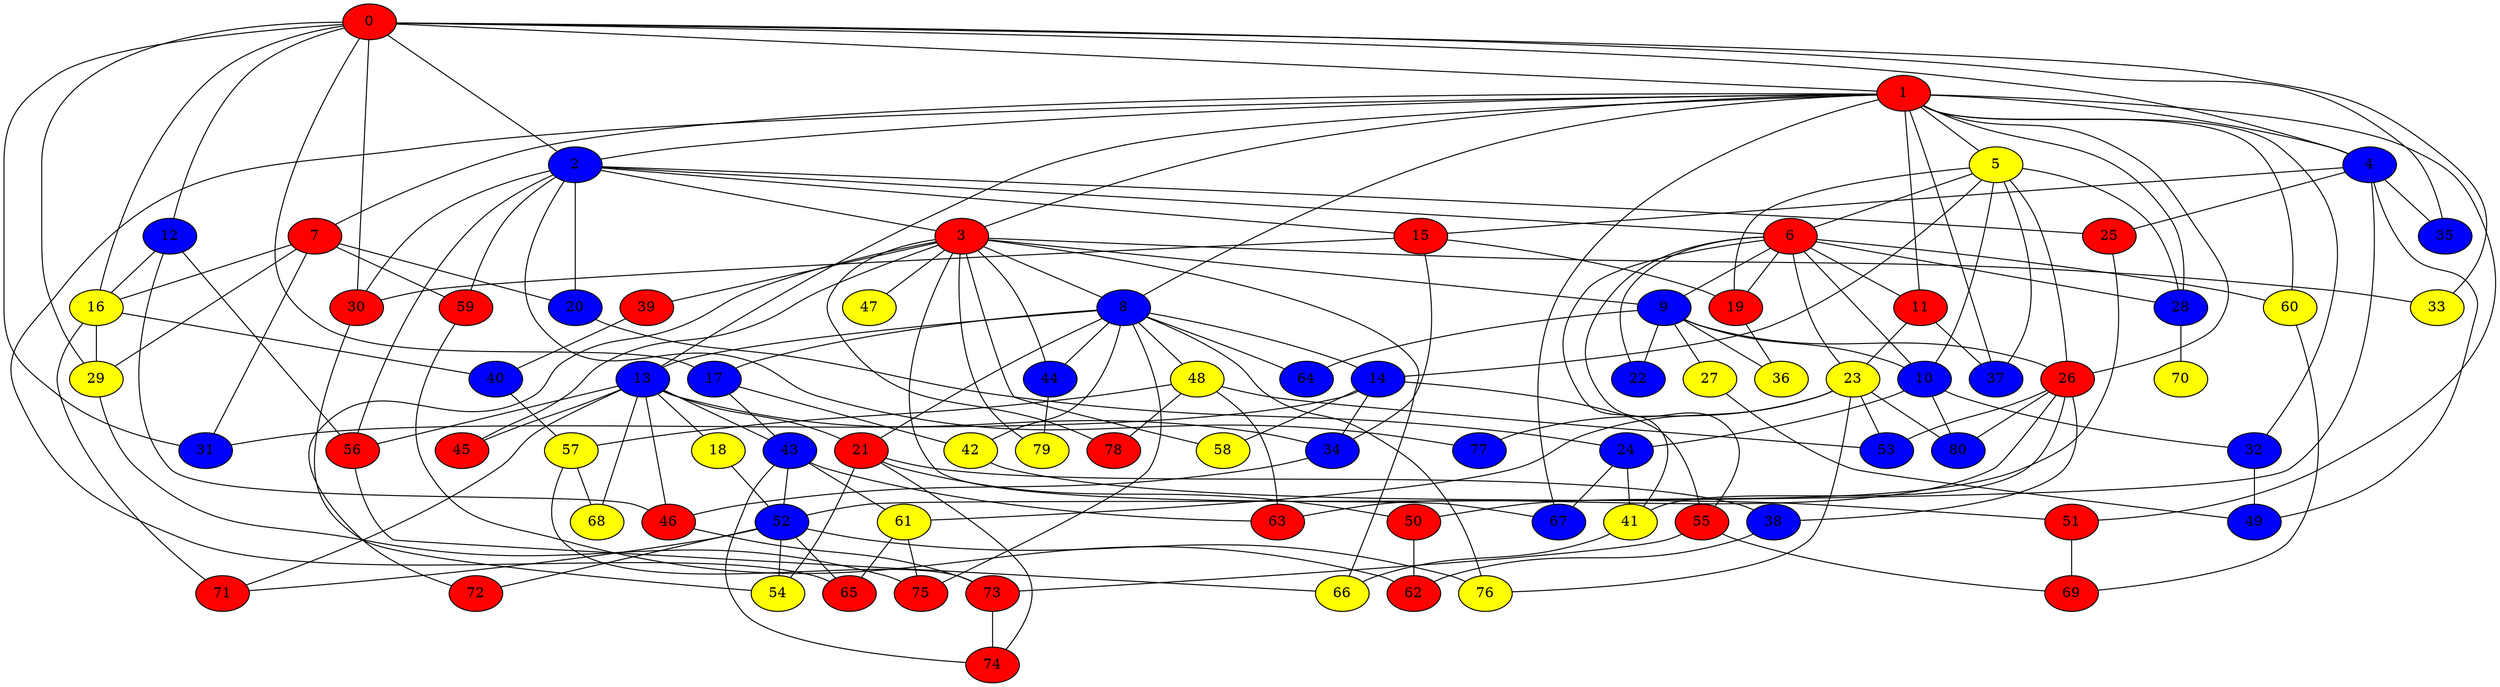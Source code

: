 graph {
0 [style = filled fillcolor = red];
1 [style = filled fillcolor = red];
2 [style = filled fillcolor = blue];
3 [style = filled fillcolor = red];
4 [style = filled fillcolor = blue];
5 [style = filled fillcolor = yellow];
6 [style = filled fillcolor = red];
7 [style = filled fillcolor = red];
8 [style = filled fillcolor = blue];
9 [style = filled fillcolor = blue];
10 [style = filled fillcolor = blue];
11 [style = filled fillcolor = red];
12 [style = filled fillcolor = blue];
13 [style = filled fillcolor = blue];
14 [style = filled fillcolor = blue];
15 [style = filled fillcolor = red];
16 [style = filled fillcolor = yellow];
17 [style = filled fillcolor = blue];
18 [style = filled fillcolor = yellow];
19 [style = filled fillcolor = red];
20 [style = filled fillcolor = blue];
21 [style = filled fillcolor = red];
22 [style = filled fillcolor = blue];
23 [style = filled fillcolor = yellow];
24 [style = filled fillcolor = blue];
25 [style = filled fillcolor = red];
26 [style = filled fillcolor = red];
27 [style = filled fillcolor = yellow];
28 [style = filled fillcolor = blue];
29 [style = filled fillcolor = yellow];
30 [style = filled fillcolor = red];
31 [style = filled fillcolor = blue];
32 [style = filled fillcolor = blue];
33 [style = filled fillcolor = yellow];
34 [style = filled fillcolor = blue];
35 [style = filled fillcolor = blue];
36 [style = filled fillcolor = yellow];
37 [style = filled fillcolor = blue];
38 [style = filled fillcolor = blue];
39 [style = filled fillcolor = red];
40 [style = filled fillcolor = blue];
41 [style = filled fillcolor = yellow];
42 [style = filled fillcolor = yellow];
43 [style = filled fillcolor = blue];
44 [style = filled fillcolor = blue];
45 [style = filled fillcolor = red];
46 [style = filled fillcolor = red];
47 [style = filled fillcolor = yellow];
48 [style = filled fillcolor = yellow];
49 [style = filled fillcolor = blue];
50 [style = filled fillcolor = red];
51 [style = filled fillcolor = red];
52 [style = filled fillcolor = blue];
53 [style = filled fillcolor = blue];
54 [style = filled fillcolor = yellow];
55 [style = filled fillcolor = red];
56 [style = filled fillcolor = red];
57 [style = filled fillcolor = yellow];
58 [style = filled fillcolor = yellow];
59 [style = filled fillcolor = red];
60 [style = filled fillcolor = yellow];
61 [style = filled fillcolor = yellow];
62 [style = filled fillcolor = red];
63 [style = filled fillcolor = red];
64 [style = filled fillcolor = blue];
65 [style = filled fillcolor = red];
66 [style = filled fillcolor = yellow];
67 [style = filled fillcolor = blue];
68 [style = filled fillcolor = yellow];
69 [style = filled fillcolor = red];
70 [style = filled fillcolor = yellow];
71 [style = filled fillcolor = red];
72 [style = filled fillcolor = red];
73 [style = filled fillcolor = red];
74 [style = filled fillcolor = red];
75 [style = filled fillcolor = red];
76 [style = filled fillcolor = yellow];
77 [style = filled fillcolor = blue];
78 [style = filled fillcolor = red];
79 [style = filled fillcolor = yellow];
80 [style = filled fillcolor = blue];
0 -- 12;
0 -- 4;
0 -- 2;
0 -- 1;
0 -- 16;
0 -- 17;
0 -- 29;
0 -- 30;
0 -- 31;
0 -- 33;
0 -- 35;
1 -- 2;
1 -- 3;
1 -- 4;
1 -- 5;
1 -- 7;
1 -- 8;
1 -- 11;
1 -- 13;
1 -- 26;
1 -- 28;
1 -- 32;
1 -- 37;
1 -- 51;
1 -- 60;
1 -- 65;
1 -- 67;
2 -- 3;
2 -- 6;
2 -- 15;
2 -- 20;
2 -- 25;
2 -- 30;
2 -- 56;
2 -- 59;
2 -- 77;
3 -- 8;
3 -- 9;
3 -- 33;
3 -- 39;
3 -- 44;
3 -- 45;
3 -- 47;
3 -- 58;
3 -- 66;
3 -- 67;
3 -- 72;
3 -- 78;
3 -- 79;
4 -- 15;
4 -- 25;
4 -- 35;
4 -- 49;
4 -- 52;
5 -- 6;
5 -- 10;
5 -- 14;
5 -- 19;
5 -- 26;
5 -- 28;
5 -- 37;
6 -- 9;
6 -- 10;
6 -- 11;
6 -- 19;
6 -- 22;
6 -- 23;
6 -- 28;
6 -- 41;
6 -- 55;
6 -- 60;
7 -- 16;
7 -- 20;
7 -- 29;
7 -- 31;
7 -- 59;
8 -- 13;
8 -- 14;
8 -- 17;
8 -- 21;
8 -- 42;
8 -- 44;
8 -- 48;
8 -- 64;
8 -- 75;
8 -- 76;
9 -- 10;
9 -- 22;
9 -- 26;
9 -- 27;
9 -- 36;
9 -- 64;
10 -- 24;
10 -- 32;
10 -- 80;
11 -- 23;
11 -- 37;
12 -- 16;
12 -- 46;
12 -- 56;
13 -- 18;
13 -- 21;
13 -- 34;
13 -- 43;
13 -- 45;
13 -- 46;
13 -- 56;
13 -- 68;
13 -- 71;
14 -- 31;
14 -- 34;
14 -- 55;
14 -- 58;
15 -- 19;
15 -- 30;
15 -- 34;
16 -- 29;
16 -- 40;
16 -- 71;
17 -- 42;
17 -- 43;
18 -- 52;
19 -- 36;
20 -- 24;
21 -- 38;
21 -- 50;
21 -- 54;
21 -- 74;
23 -- 53;
23 -- 61;
23 -- 76;
23 -- 77;
23 -- 80;
24 -- 41;
24 -- 67;
25 -- 50;
26 -- 38;
26 -- 41;
26 -- 53;
26 -- 63;
26 -- 80;
27 -- 49;
28 -- 70;
29 -- 75;
30 -- 54;
32 -- 49;
34 -- 46;
38 -- 62;
39 -- 40;
40 -- 57;
41 -- 66;
42 -- 51;
43 -- 52;
43 -- 61;
43 -- 63;
43 -- 74;
44 -- 79;
46 -- 73;
48 -- 53;
48 -- 57;
48 -- 63;
48 -- 78;
50 -- 62;
51 -- 69;
52 -- 54;
52 -- 65;
52 -- 71;
52 -- 72;
52 -- 76;
55 -- 69;
55 -- 73;
56 -- 66;
57 -- 68;
57 -- 73;
59 -- 62;
60 -- 69;
61 -- 65;
61 -- 75;
73 -- 74;
}
